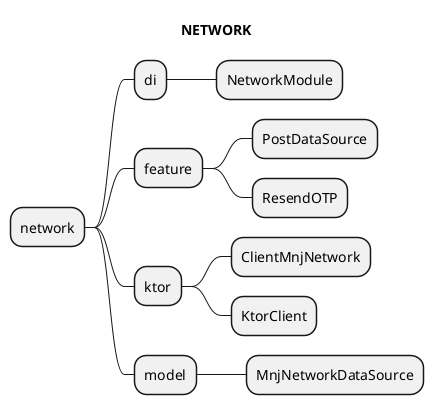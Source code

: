 @startmindmap
title NETWORK
* network
** di
*** NetworkModule
** feature
*** PostDataSource
*** ResendOTP
** ktor
*** ClientMnjNetwork
*** KtorClient
** model
*** MnjNetworkDataSource
@endmindmap
